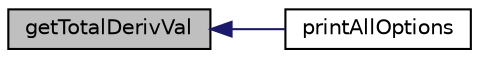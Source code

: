 digraph "getTotalDerivVal"
{
  bgcolor="transparent";
  edge [fontname="Helvetica",fontsize="10",labelfontname="Helvetica",labelfontsize="10"];
  node [fontname="Helvetica",fontsize="10",shape=record];
  rankdir="LR";
  Node277 [label="getTotalDerivVal",height=0.2,width=0.4,color="black", fillcolor="grey75", style="filled", fontcolor="black"];
  Node277 -> Node278 [dir="back",color="midnightblue",fontsize="10",style="solid",fontname="Helvetica"];
  Node278 [label="printAllOptions",height=0.2,width=0.4,color="black",URL="$classFoam_1_1DASolver.html#a967a69a9c61b3b15bc5419be87fcff08",tooltip="print all DAOption "];
}
